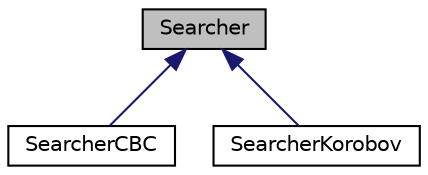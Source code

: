 digraph "Searcher"
{
 // INTERACTIVE_SVG=YES
  bgcolor="transparent";
  edge [fontname="Helvetica",fontsize="10",labelfontname="Helvetica",labelfontsize="10"];
  node [fontname="Helvetica",fontsize="10",shape=record];
  Node0 [label="Searcher",height=0.2,width=0.4,color="black", fillcolor="grey75", style="filled", fontcolor="black"];
  Node0 -> Node1 [dir="back",color="midnightblue",fontsize="10",style="solid",fontname="Helvetica"];
  Node1 [label="SearcherCBC",height=0.2,width=0.4,color="black",URL="$da/d77/classumontreal_1_1ssj_1_1discrepancy_1_1SearcherCBC.html",tooltip="This class implements searches to find the best rank-1 lattices with respect to a given discrepancy..."];
  Node0 -> Node2 [dir="back",color="midnightblue",fontsize="10",style="solid",fontname="Helvetica"];
  Node2 [label="SearcherKorobov",height=0.2,width=0.4,color="black",URL="$d1/d8f/classumontreal_1_1ssj_1_1discrepancy_1_1SearcherKorobov.html",tooltip="This class implements searches to find the best Korobov lattices with respect to a given discrepancy..."];
}
